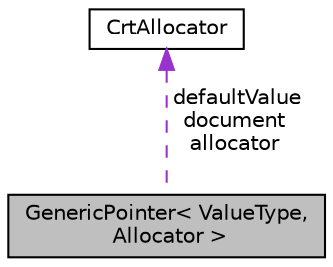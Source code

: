 digraph "GenericPointer&lt; ValueType, Allocator &gt;"
{
 // LATEX_PDF_SIZE
  edge [fontname="Helvetica",fontsize="10",labelfontname="Helvetica",labelfontsize="10"];
  node [fontname="Helvetica",fontsize="10",shape=record];
  Node1 [label="GenericPointer\< ValueType,\l Allocator \>",height=0.2,width=0.4,color="black", fillcolor="grey75", style="filled", fontcolor="black",tooltip="Represents a JSON Pointer. Use Pointer for UTF8 encoding and default allocator."];
  Node2 -> Node1 [dir="back",color="darkorchid3",fontsize="10",style="dashed",label=" defaultValue\ndocument\nallocator" ,fontname="Helvetica"];
  Node2 [label="CrtAllocator",height=0.2,width=0.4,color="black", fillcolor="white", style="filled",URL="$class_crt_allocator.html",tooltip="C-runtime library allocator."];
}
